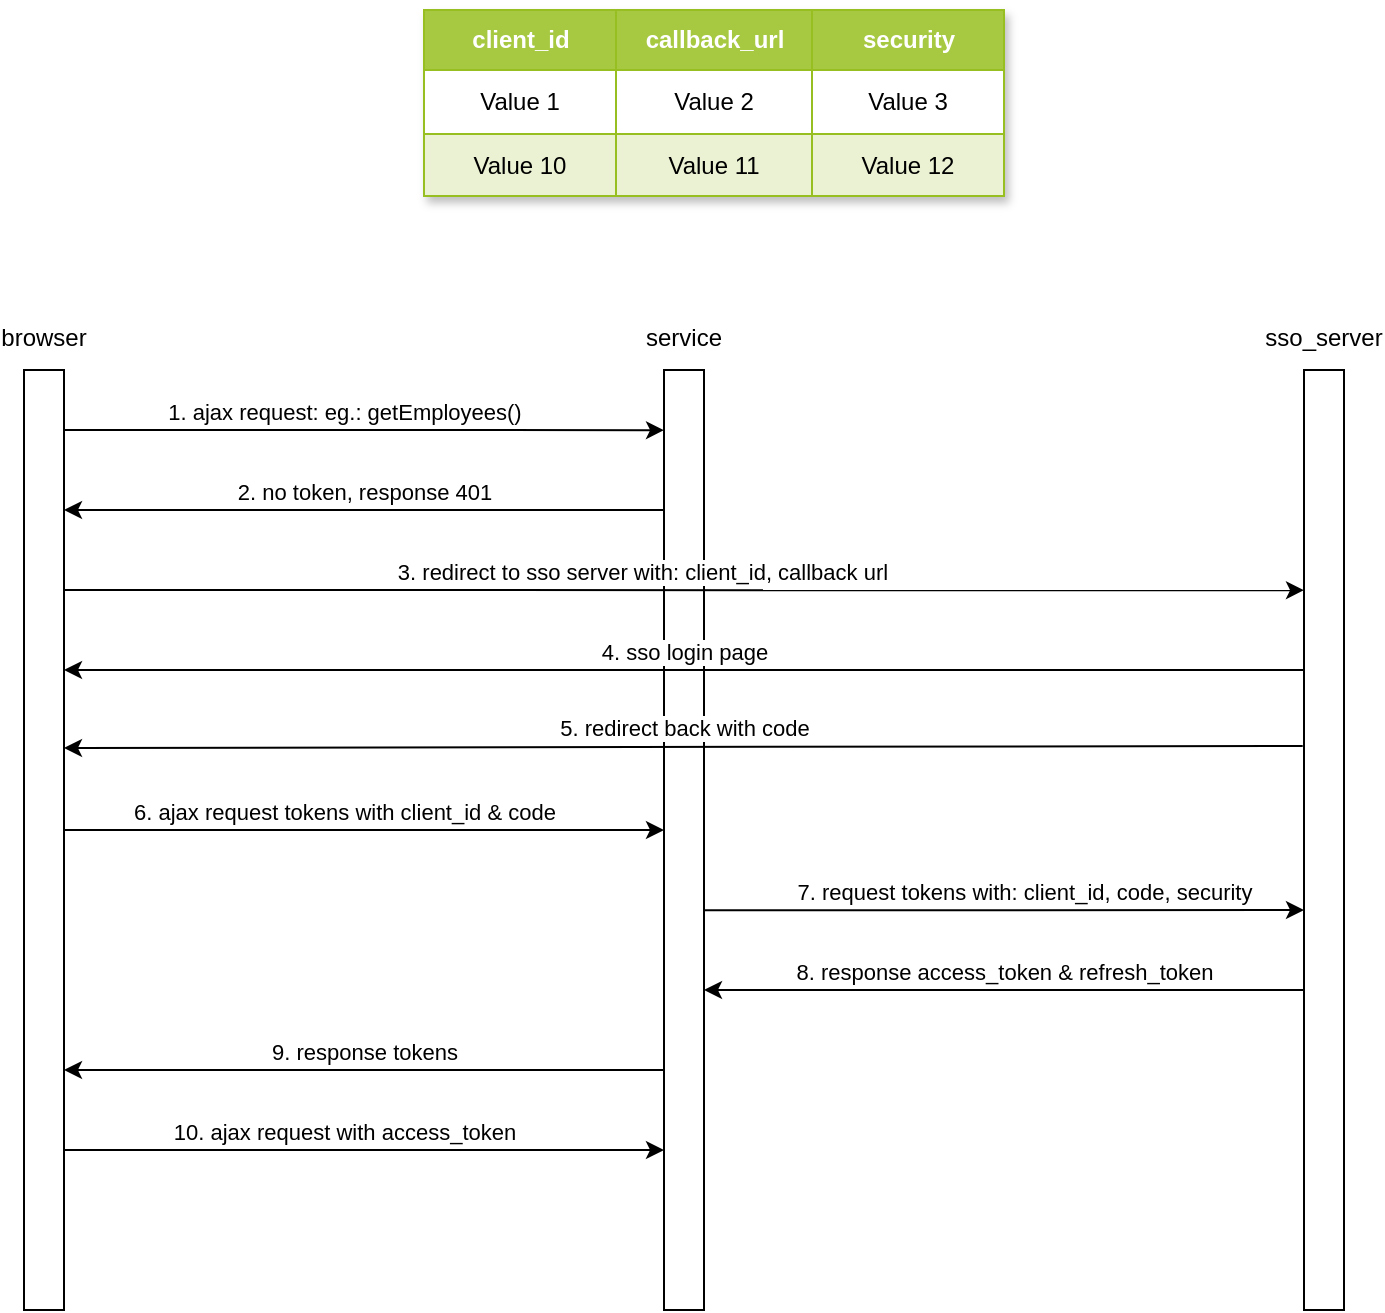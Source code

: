 <mxfile version="24.7.14">
  <diagram name="Page-1" id="J603Rl0_-U5Z4GawUoRS">
    <mxGraphModel dx="1383" dy="786" grid="0" gridSize="10" guides="1" tooltips="1" connect="1" arrows="1" fold="1" page="1" pageScale="1" pageWidth="850" pageHeight="1100" math="0" shadow="0">
      <root>
        <mxCell id="0" />
        <mxCell id="1" parent="0" />
        <mxCell id="PxVXf_k07iqeitJjv9a5-4" value="browser" style="rounded=0;whiteSpace=wrap;html=1;verticalAlign=top;horizontal=1;spacingTop=-30;" vertex="1" parent="1">
          <mxGeometry x="80" y="360" width="20" height="470" as="geometry" />
        </mxCell>
        <mxCell id="PxVXf_k07iqeitJjv9a5-5" value="service" style="rounded=0;whiteSpace=wrap;html=1;verticalAlign=top;horizontal=1;spacingTop=-30;" vertex="1" parent="1">
          <mxGeometry x="400" y="360" width="20" height="470" as="geometry" />
        </mxCell>
        <mxCell id="PxVXf_k07iqeitJjv9a5-6" value="sso_server" style="rounded=0;whiteSpace=wrap;html=1;verticalAlign=top;horizontal=1;spacingTop=-30;" vertex="1" parent="1">
          <mxGeometry x="720" y="360" width="20" height="470" as="geometry" />
        </mxCell>
        <mxCell id="PxVXf_k07iqeitJjv9a5-7" value="1. ajax request: eg.: getEmployees()" style="endArrow=classic;html=1;rounded=0;entryX=0;entryY=0.064;entryDx=0;entryDy=0;entryPerimeter=0;verticalAlign=bottom;align=center;" edge="1" parent="1" target="PxVXf_k07iqeitJjv9a5-5">
          <mxGeometry x="-0.067" width="50" height="50" relative="1" as="geometry">
            <mxPoint x="100" y="390" as="sourcePoint" />
            <mxPoint x="220" y="390" as="targetPoint" />
            <mxPoint as="offset" />
          </mxGeometry>
        </mxCell>
        <mxCell id="PxVXf_k07iqeitJjv9a5-8" value="2. no token, response 401" style="endArrow=classic;html=1;rounded=0;exitX=0;exitY=0.128;exitDx=0;exitDy=0;exitPerimeter=0;entryX=1;entryY=0.128;entryDx=0;entryDy=0;entryPerimeter=0;verticalAlign=bottom;" edge="1" parent="1">
          <mxGeometry width="50" height="50" relative="1" as="geometry">
            <mxPoint x="400" y="430.0" as="sourcePoint" />
            <mxPoint x="100" y="430.0" as="targetPoint" />
            <mxPoint as="offset" />
          </mxGeometry>
        </mxCell>
        <mxCell id="PxVXf_k07iqeitJjv9a5-9" value="3. redirect to sso server with: client_id, callback url" style="endArrow=classic;html=1;rounded=0;entryX=-0.002;entryY=0.213;entryDx=0;entryDy=0;entryPerimeter=0;verticalAlign=bottom;align=center;" edge="1" parent="1">
          <mxGeometry x="-0.067" width="50" height="50" relative="1" as="geometry">
            <mxPoint x="100.04" y="470" as="sourcePoint" />
            <mxPoint x="720" y="470.11" as="targetPoint" />
            <mxPoint as="offset" />
          </mxGeometry>
        </mxCell>
        <mxCell id="PxVXf_k07iqeitJjv9a5-10" value="4. sso login page" style="endArrow=classic;html=1;rounded=0;exitX=0;exitY=0.277;exitDx=0;exitDy=0;exitPerimeter=0;entryX=1;entryY=0.277;entryDx=0;entryDy=0;entryPerimeter=0;verticalAlign=bottom;" edge="1" parent="1">
          <mxGeometry width="50" height="50" relative="1" as="geometry">
            <mxPoint x="720" y="510" as="sourcePoint" />
            <mxPoint x="100" y="510" as="targetPoint" />
            <mxPoint as="offset" />
          </mxGeometry>
        </mxCell>
        <mxCell id="PxVXf_k07iqeitJjv9a5-11" value="5. redirect back with code" style="endArrow=classic;html=1;rounded=0;exitX=-0.032;exitY=0.4;exitDx=0;exitDy=0;exitPerimeter=0;entryX=1;entryY=0.277;entryDx=0;entryDy=0;entryPerimeter=0;verticalAlign=bottom;" edge="1" parent="1" source="PxVXf_k07iqeitJjv9a5-6">
          <mxGeometry width="50" height="50" relative="1" as="geometry">
            <mxPoint x="718.16" y="549.08" as="sourcePoint" />
            <mxPoint x="100" y="549" as="targetPoint" />
            <mxPoint as="offset" />
          </mxGeometry>
        </mxCell>
        <mxCell id="PxVXf_k07iqeitJjv9a5-12" value="6. ajax request tokens with client_id &amp;amp; code" style="endArrow=classic;html=1;rounded=0;entryX=0;entryY=0.064;entryDx=0;entryDy=0;entryPerimeter=0;verticalAlign=bottom;align=center;" edge="1" parent="1">
          <mxGeometry x="-0.067" width="50" height="50" relative="1" as="geometry">
            <mxPoint x="100" y="590" as="sourcePoint" />
            <mxPoint x="400" y="590" as="targetPoint" />
            <mxPoint as="offset" />
          </mxGeometry>
        </mxCell>
        <mxCell id="PxVXf_k07iqeitJjv9a5-13" value="7. request tokens with: client_id, code, security" style="endArrow=classic;html=1;rounded=0;entryX=0;entryY=0.489;entryDx=0;entryDy=0;entryPerimeter=0;verticalAlign=bottom;align=center;" edge="1" parent="1">
          <mxGeometry x="0.067" width="50" height="50" relative="1" as="geometry">
            <mxPoint x="420" y="630.17" as="sourcePoint" />
            <mxPoint x="720" y="630.0" as="targetPoint" />
            <mxPoint as="offset" />
          </mxGeometry>
        </mxCell>
        <mxCell id="PxVXf_k07iqeitJjv9a5-15" value="8. response access_token &amp;amp; refresh_token" style="endArrow=classic;html=1;rounded=0;exitX=0;exitY=0.128;exitDx=0;exitDy=0;exitPerimeter=0;entryX=1;entryY=0.128;entryDx=0;entryDy=0;entryPerimeter=0;verticalAlign=bottom;" edge="1" parent="1">
          <mxGeometry width="50" height="50" relative="1" as="geometry">
            <mxPoint x="720" y="670" as="sourcePoint" />
            <mxPoint x="420" y="670" as="targetPoint" />
            <mxPoint as="offset" />
          </mxGeometry>
        </mxCell>
        <mxCell id="PxVXf_k07iqeitJjv9a5-16" value="9. response tokens" style="endArrow=classic;html=1;rounded=0;exitX=0;exitY=0.128;exitDx=0;exitDy=0;exitPerimeter=0;entryX=1;entryY=0.128;entryDx=0;entryDy=0;entryPerimeter=0;verticalAlign=bottom;" edge="1" parent="1">
          <mxGeometry width="50" height="50" relative="1" as="geometry">
            <mxPoint x="400" y="710" as="sourcePoint" />
            <mxPoint x="100" y="710" as="targetPoint" />
            <mxPoint as="offset" />
          </mxGeometry>
        </mxCell>
        <mxCell id="PxVXf_k07iqeitJjv9a5-17" value="10. ajax request with access_token" style="endArrow=classic;html=1;rounded=0;entryX=0;entryY=0.064;entryDx=0;entryDy=0;entryPerimeter=0;verticalAlign=bottom;align=center;" edge="1" parent="1">
          <mxGeometry x="-0.067" width="50" height="50" relative="1" as="geometry">
            <mxPoint x="100" y="750" as="sourcePoint" />
            <mxPoint x="400" y="750" as="targetPoint" />
            <mxPoint as="offset" />
          </mxGeometry>
        </mxCell>
        <mxCell id="PxVXf_k07iqeitJjv9a5-18" value="Assets" style="childLayout=tableLayout;recursiveResize=0;strokeColor=#98bf21;fillColor=#A7C942;shadow=1;" vertex="1" parent="1">
          <mxGeometry x="280" y="180" width="290" height="93" as="geometry" />
        </mxCell>
        <mxCell id="PxVXf_k07iqeitJjv9a5-19" style="shape=tableRow;horizontal=0;startSize=0;swimlaneHead=0;swimlaneBody=0;top=0;left=0;bottom=0;right=0;dropTarget=0;collapsible=0;recursiveResize=0;expand=0;fontStyle=0;strokeColor=inherit;fillColor=#ffffff;" vertex="1" parent="PxVXf_k07iqeitJjv9a5-18">
          <mxGeometry width="290" height="30" as="geometry" />
        </mxCell>
        <mxCell id="PxVXf_k07iqeitJjv9a5-20" value="client_id" style="connectable=0;recursiveResize=0;strokeColor=inherit;fillColor=#A7C942;align=center;fontStyle=1;fontColor=#FFFFFF;html=1;" vertex="1" parent="PxVXf_k07iqeitJjv9a5-19">
          <mxGeometry width="96" height="30" as="geometry">
            <mxRectangle width="96" height="30" as="alternateBounds" />
          </mxGeometry>
        </mxCell>
        <mxCell id="PxVXf_k07iqeitJjv9a5-21" value="callback_url" style="connectable=0;recursiveResize=0;strokeColor=inherit;fillColor=#A7C942;align=center;fontStyle=1;fontColor=#FFFFFF;html=1;" vertex="1" parent="PxVXf_k07iqeitJjv9a5-19">
          <mxGeometry x="96" width="98" height="30" as="geometry">
            <mxRectangle width="98" height="30" as="alternateBounds" />
          </mxGeometry>
        </mxCell>
        <mxCell id="PxVXf_k07iqeitJjv9a5-22" value="security" style="connectable=0;recursiveResize=0;strokeColor=inherit;fillColor=#A7C942;align=center;fontStyle=1;fontColor=#FFFFFF;html=1;" vertex="1" parent="PxVXf_k07iqeitJjv9a5-19">
          <mxGeometry x="194" width="96" height="30" as="geometry">
            <mxRectangle width="96" height="30" as="alternateBounds" />
          </mxGeometry>
        </mxCell>
        <mxCell id="PxVXf_k07iqeitJjv9a5-23" value="" style="shape=tableRow;horizontal=0;startSize=0;swimlaneHead=0;swimlaneBody=0;top=0;left=0;bottom=0;right=0;dropTarget=0;collapsible=0;recursiveResize=0;expand=0;fontStyle=0;strokeColor=inherit;fillColor=#ffffff;" vertex="1" parent="PxVXf_k07iqeitJjv9a5-18">
          <mxGeometry y="30" width="290" height="32" as="geometry" />
        </mxCell>
        <mxCell id="PxVXf_k07iqeitJjv9a5-24" value="Value 1" style="connectable=0;recursiveResize=0;strokeColor=inherit;fillColor=inherit;align=center;whiteSpace=wrap;html=1;" vertex="1" parent="PxVXf_k07iqeitJjv9a5-23">
          <mxGeometry width="96" height="32" as="geometry">
            <mxRectangle width="96" height="32" as="alternateBounds" />
          </mxGeometry>
        </mxCell>
        <mxCell id="PxVXf_k07iqeitJjv9a5-25" value="Value 2" style="connectable=0;recursiveResize=0;strokeColor=inherit;fillColor=inherit;align=center;whiteSpace=wrap;html=1;" vertex="1" parent="PxVXf_k07iqeitJjv9a5-23">
          <mxGeometry x="96" width="98" height="32" as="geometry">
            <mxRectangle width="98" height="32" as="alternateBounds" />
          </mxGeometry>
        </mxCell>
        <mxCell id="PxVXf_k07iqeitJjv9a5-26" value="Value 3" style="connectable=0;recursiveResize=0;strokeColor=inherit;fillColor=inherit;align=center;whiteSpace=wrap;html=1;" vertex="1" parent="PxVXf_k07iqeitJjv9a5-23">
          <mxGeometry x="194" width="96" height="32" as="geometry">
            <mxRectangle width="96" height="32" as="alternateBounds" />
          </mxGeometry>
        </mxCell>
        <mxCell id="PxVXf_k07iqeitJjv9a5-35" value="" style="shape=tableRow;horizontal=0;startSize=0;swimlaneHead=0;swimlaneBody=0;top=0;left=0;bottom=0;right=0;dropTarget=0;collapsible=0;recursiveResize=0;expand=0;fontStyle=1;strokeColor=inherit;fillColor=#EAF2D3;" vertex="1" parent="PxVXf_k07iqeitJjv9a5-18">
          <mxGeometry y="62" width="290" height="31" as="geometry" />
        </mxCell>
        <mxCell id="PxVXf_k07iqeitJjv9a5-36" value="Value 10" style="connectable=0;recursiveResize=0;strokeColor=inherit;fillColor=inherit;whiteSpace=wrap;html=1;" vertex="1" parent="PxVXf_k07iqeitJjv9a5-35">
          <mxGeometry width="96" height="31" as="geometry">
            <mxRectangle width="96" height="31" as="alternateBounds" />
          </mxGeometry>
        </mxCell>
        <mxCell id="PxVXf_k07iqeitJjv9a5-37" value="Value 11" style="connectable=0;recursiveResize=0;strokeColor=inherit;fillColor=inherit;whiteSpace=wrap;html=1;" vertex="1" parent="PxVXf_k07iqeitJjv9a5-35">
          <mxGeometry x="96" width="98" height="31" as="geometry">
            <mxRectangle width="98" height="31" as="alternateBounds" />
          </mxGeometry>
        </mxCell>
        <mxCell id="PxVXf_k07iqeitJjv9a5-38" value="Value 12" style="connectable=0;recursiveResize=0;strokeColor=inherit;fillColor=inherit;whiteSpace=wrap;html=1;" vertex="1" parent="PxVXf_k07iqeitJjv9a5-35">
          <mxGeometry x="194" width="96" height="31" as="geometry">
            <mxRectangle width="96" height="31" as="alternateBounds" />
          </mxGeometry>
        </mxCell>
      </root>
    </mxGraphModel>
  </diagram>
</mxfile>
